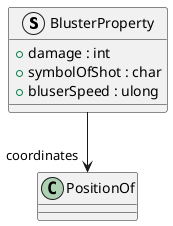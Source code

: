 @startuml
struct BlusterProperty {
    + damage : int
    + symbolOfShot : char
    + bluserSpeed : ulong
}
BlusterProperty --> "coordinates" PositionOf
@enduml
